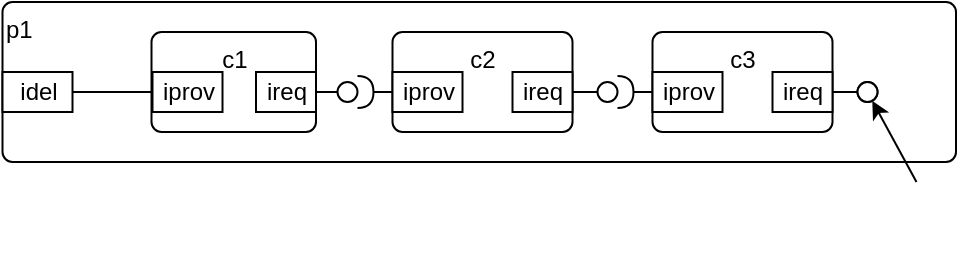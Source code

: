 <mxfile version="14.4.9" type="github">
  <diagram id="hIE5qxGhwjbF6V91mKp8" name="Page-1">
    <mxGraphModel dx="774" dy="459" grid="1" gridSize="10" guides="1" tooltips="1" connect="1" arrows="1" fold="1" page="1" pageScale="1" pageWidth="827" pageHeight="1169" math="0" shadow="0">
      <root>
        <mxCell id="0" />
        <mxCell id="1" parent="0" />
        <mxCell id="ri8X8nQAgJQ1Y70DeWKT-2" value="connV" style="html=1;" vertex="1" parent="1">
          <mxGeometry x="288.25" y="295" width="50" height="20" as="geometry" />
        </mxCell>
        <mxCell id="ri8X8nQAgJQ1Y70DeWKT-5" value="v1.1 : vehicle" style="html=1;align=center;verticalAlign=top;rounded=1;absoluteArcSize=1;arcSize=10;dashed=0;" vertex="1" parent="1">
          <mxGeometry x="287.75" y="285" width="82.25" height="50" as="geometry" />
        </mxCell>
        <mxCell id="ri8X8nQAgJQ1Y70DeWKT-6" value="connV" style="html=1;" vertex="1" parent="1">
          <mxGeometry x="288.25" y="305" width="35" height="20" as="geometry" />
        </mxCell>
        <mxCell id="ri8X8nQAgJQ1Y70DeWKT-7" value="v1.2 : vehicle" style="html=1;align=center;verticalAlign=top;rounded=1;absoluteArcSize=1;arcSize=10;dashed=0;" vertex="1" parent="1">
          <mxGeometry x="408.25" y="285" width="90" height="50" as="geometry" />
        </mxCell>
        <mxCell id="ri8X8nQAgJQ1Y70DeWKT-8" value="iprov" style="html=1;" vertex="1" parent="1">
          <mxGeometry x="408.25" y="305" width="35" height="20" as="geometry" />
        </mxCell>
        <mxCell id="ri8X8nQAgJQ1Y70DeWKT-9" value="" style="rounded=0;orthogonalLoop=1;jettySize=auto;html=1;endArrow=none;endFill=0;exitX=1;exitY=0.5;exitDx=0;exitDy=0;" edge="1" parent="1" source="ri8X8nQAgJQ1Y70DeWKT-14" target="ri8X8nQAgJQ1Y70DeWKT-11">
          <mxGeometry relative="1" as="geometry">
            <mxPoint x="383.25" y="315" as="sourcePoint" />
          </mxGeometry>
        </mxCell>
        <mxCell id="ri8X8nQAgJQ1Y70DeWKT-10" value="" style="rounded=0;orthogonalLoop=1;jettySize=auto;html=1;endArrow=halfCircle;endFill=0;endSize=6;strokeWidth=1;" edge="1" parent="1" target="ri8X8nQAgJQ1Y70DeWKT-11">
          <mxGeometry relative="1" as="geometry">
            <mxPoint x="408.25" y="315" as="sourcePoint" />
            <mxPoint x="420.75" y="315" as="targetPoint" />
          </mxGeometry>
        </mxCell>
        <mxCell id="ri8X8nQAgJQ1Y70DeWKT-11" value="" style="ellipse;whiteSpace=wrap;html=1;fontFamily=Helvetica;fontSize=12;fontColor=#000000;align=center;strokeColor=#000000;fillColor=#ffffff;points=[];aspect=fixed;resizable=0;" vertex="1" parent="1">
          <mxGeometry x="380.75" y="310" width="10" height="10" as="geometry" />
        </mxCell>
        <mxCell id="ri8X8nQAgJQ1Y70DeWKT-13" value="" style="rounded=0;orthogonalLoop=1;jettySize=auto;html=1;endArrow=halfCircle;endFill=0;endSize=6;strokeWidth=1;" edge="1" parent="1">
          <mxGeometry relative="1" as="geometry">
            <mxPoint x="271.25" y="315" as="sourcePoint" />
            <mxPoint x="271.25" y="315" as="targetPoint" />
          </mxGeometry>
        </mxCell>
        <mxCell id="ri8X8nQAgJQ1Y70DeWKT-14" value="ireq" style="html=1;" vertex="1" parent="1">
          <mxGeometry x="340" y="305" width="30" height="20" as="geometry" />
        </mxCell>
        <mxCell id="ri8X8nQAgJQ1Y70DeWKT-15" value="ireq" style="html=1;" vertex="1" parent="1">
          <mxGeometry x="468.25" y="305" width="30" height="20" as="geometry" />
        </mxCell>
        <mxCell id="ri8X8nQAgJQ1Y70DeWKT-16" value="v1.3 : vehicle" style="html=1;align=center;verticalAlign=top;rounded=1;absoluteArcSize=1;arcSize=10;dashed=0;" vertex="1" parent="1">
          <mxGeometry x="538.25" y="285" width="90" height="50" as="geometry" />
        </mxCell>
        <mxCell id="ri8X8nQAgJQ1Y70DeWKT-17" value="iprov" style="html=1;" vertex="1" parent="1">
          <mxGeometry x="538.25" y="305" width="35" height="20" as="geometry" />
        </mxCell>
        <mxCell id="ri8X8nQAgJQ1Y70DeWKT-18" value="" style="rounded=0;orthogonalLoop=1;jettySize=auto;html=1;endArrow=none;endFill=0;exitX=1;exitY=0.5;exitDx=0;exitDy=0;" edge="1" parent="1" target="ri8X8nQAgJQ1Y70DeWKT-20">
          <mxGeometry relative="1" as="geometry">
            <mxPoint x="498.25" y="315" as="sourcePoint" />
          </mxGeometry>
        </mxCell>
        <mxCell id="ri8X8nQAgJQ1Y70DeWKT-19" value="" style="rounded=0;orthogonalLoop=1;jettySize=auto;html=1;endArrow=halfCircle;endFill=0;endSize=6;strokeWidth=1;" edge="1" parent="1" target="ri8X8nQAgJQ1Y70DeWKT-20">
          <mxGeometry relative="1" as="geometry">
            <mxPoint x="538.25" y="315" as="sourcePoint" />
            <mxPoint x="550.75" y="315" as="targetPoint" />
          </mxGeometry>
        </mxCell>
        <mxCell id="ri8X8nQAgJQ1Y70DeWKT-20" value="" style="ellipse;whiteSpace=wrap;html=1;fontFamily=Helvetica;fontSize=12;fontColor=#000000;align=center;strokeColor=#000000;fillColor=#ffffff;points=[];aspect=fixed;resizable=0;" vertex="1" parent="1">
          <mxGeometry x="510.75" y="310" width="10" height="10" as="geometry" />
        </mxCell>
        <mxCell id="ri8X8nQAgJQ1Y70DeWKT-22" value="p1" style="html=1;align=left;verticalAlign=top;rounded=1;absoluteArcSize=1;arcSize=10;dashed=0;" vertex="1" parent="1">
          <mxGeometry x="213.25" y="270" width="476.75" height="80" as="geometry" />
        </mxCell>
        <mxCell id="ri8X8nQAgJQ1Y70DeWKT-23" value="connV" style="html=1;" vertex="1" parent="1">
          <mxGeometry x="288.25" y="295" width="50" height="20" as="geometry" />
        </mxCell>
        <mxCell id="ri8X8nQAgJQ1Y70DeWKT-24" value="c1" style="html=1;align=center;verticalAlign=top;rounded=1;absoluteArcSize=1;arcSize=10;dashed=0;" vertex="1" parent="1">
          <mxGeometry x="287.75" y="285" width="82.25" height="50" as="geometry" />
        </mxCell>
        <mxCell id="ri8X8nQAgJQ1Y70DeWKT-25" value="iprov" style="html=1;" vertex="1" parent="1">
          <mxGeometry x="288.25" y="305" width="35" height="20" as="geometry" />
        </mxCell>
        <mxCell id="ri8X8nQAgJQ1Y70DeWKT-26" value="c2" style="html=1;align=center;verticalAlign=top;rounded=1;absoluteArcSize=1;arcSize=10;dashed=0;" vertex="1" parent="1">
          <mxGeometry x="408.25" y="285" width="90" height="50" as="geometry" />
        </mxCell>
        <mxCell id="ri8X8nQAgJQ1Y70DeWKT-27" value="iprov" style="html=1;" vertex="1" parent="1">
          <mxGeometry x="408.25" y="305" width="35" height="20" as="geometry" />
        </mxCell>
        <mxCell id="ri8X8nQAgJQ1Y70DeWKT-28" value="" style="rounded=0;orthogonalLoop=1;jettySize=auto;html=1;endArrow=none;endFill=0;exitX=1;exitY=0.5;exitDx=0;exitDy=0;" edge="1" parent="1" source="ri8X8nQAgJQ1Y70DeWKT-33" target="ri8X8nQAgJQ1Y70DeWKT-30">
          <mxGeometry relative="1" as="geometry">
            <mxPoint x="383.25" y="315" as="sourcePoint" />
          </mxGeometry>
        </mxCell>
        <mxCell id="ri8X8nQAgJQ1Y70DeWKT-29" value="" style="rounded=0;orthogonalLoop=1;jettySize=auto;html=1;endArrow=halfCircle;endFill=0;endSize=6;strokeWidth=1;" edge="1" parent="1" target="ri8X8nQAgJQ1Y70DeWKT-30">
          <mxGeometry relative="1" as="geometry">
            <mxPoint x="408.25" y="315" as="sourcePoint" />
            <mxPoint x="420.75" y="315" as="targetPoint" />
          </mxGeometry>
        </mxCell>
        <mxCell id="ri8X8nQAgJQ1Y70DeWKT-30" value="" style="ellipse;whiteSpace=wrap;html=1;fontFamily=Helvetica;fontSize=12;fontColor=#000000;align=center;strokeColor=#000000;fillColor=#ffffff;points=[];aspect=fixed;resizable=0;" vertex="1" parent="1">
          <mxGeometry x="380.75" y="310" width="10" height="10" as="geometry" />
        </mxCell>
        <mxCell id="ri8X8nQAgJQ1Y70DeWKT-31" value="idel" style="html=1;" vertex="1" parent="1">
          <mxGeometry x="213.25" y="305" width="35" height="20" as="geometry" />
        </mxCell>
        <mxCell id="ri8X8nQAgJQ1Y70DeWKT-32" value="" style="rounded=0;orthogonalLoop=1;jettySize=auto;html=1;endArrow=halfCircle;endFill=0;endSize=6;strokeWidth=1;" edge="1" parent="1">
          <mxGeometry relative="1" as="geometry">
            <mxPoint x="271.25" y="315" as="sourcePoint" />
            <mxPoint x="271.25" y="315" as="targetPoint" />
          </mxGeometry>
        </mxCell>
        <mxCell id="ri8X8nQAgJQ1Y70DeWKT-33" value="ireq" style="html=1;" vertex="1" parent="1">
          <mxGeometry x="340" y="305" width="30" height="20" as="geometry" />
        </mxCell>
        <mxCell id="ri8X8nQAgJQ1Y70DeWKT-34" value="ireq" style="html=1;" vertex="1" parent="1">
          <mxGeometry x="468.25" y="305" width="30" height="20" as="geometry" />
        </mxCell>
        <mxCell id="ri8X8nQAgJQ1Y70DeWKT-35" value="c3" style="html=1;align=center;verticalAlign=top;rounded=1;absoluteArcSize=1;arcSize=10;dashed=0;" vertex="1" parent="1">
          <mxGeometry x="538.25" y="285" width="90" height="50" as="geometry" />
        </mxCell>
        <mxCell id="ri8X8nQAgJQ1Y70DeWKT-36" value="iprov" style="html=1;" vertex="1" parent="1">
          <mxGeometry x="538.25" y="305" width="35" height="20" as="geometry" />
        </mxCell>
        <mxCell id="ri8X8nQAgJQ1Y70DeWKT-37" value="" style="rounded=0;orthogonalLoop=1;jettySize=auto;html=1;endArrow=none;endFill=0;exitX=1;exitY=0.5;exitDx=0;exitDy=0;" edge="1" parent="1" target="ri8X8nQAgJQ1Y70DeWKT-39">
          <mxGeometry relative="1" as="geometry">
            <mxPoint x="498.25" y="315" as="sourcePoint" />
          </mxGeometry>
        </mxCell>
        <mxCell id="ri8X8nQAgJQ1Y70DeWKT-38" value="" style="rounded=0;orthogonalLoop=1;jettySize=auto;html=1;endArrow=halfCircle;endFill=0;endSize=6;strokeWidth=1;" edge="1" parent="1" target="ri8X8nQAgJQ1Y70DeWKT-39">
          <mxGeometry relative="1" as="geometry">
            <mxPoint x="538.25" y="315" as="sourcePoint" />
            <mxPoint x="550.75" y="315" as="targetPoint" />
          </mxGeometry>
        </mxCell>
        <mxCell id="ri8X8nQAgJQ1Y70DeWKT-39" value="" style="ellipse;whiteSpace=wrap;html=1;fontFamily=Helvetica;fontSize=12;fontColor=#000000;align=center;strokeColor=#000000;fillColor=#ffffff;points=[];aspect=fixed;resizable=0;" vertex="1" parent="1">
          <mxGeometry x="510.75" y="310" width="10" height="10" as="geometry" />
        </mxCell>
        <mxCell id="ri8X8nQAgJQ1Y70DeWKT-40" value="" style="endArrow=none;html=1;entryX=0;entryY=0.5;entryDx=0;entryDy=0;exitX=1;exitY=0.5;exitDx=0;exitDy=0;" edge="1" parent="1" source="ri8X8nQAgJQ1Y70DeWKT-31" target="ri8X8nQAgJQ1Y70DeWKT-25">
          <mxGeometry width="50" height="50" relative="1" as="geometry">
            <mxPoint x="251" y="318" as="sourcePoint" />
            <mxPoint x="310" y="260" as="targetPoint" />
          </mxGeometry>
        </mxCell>
        <mxCell id="ri8X8nQAgJQ1Y70DeWKT-41" value="" style="rounded=0;orthogonalLoop=1;jettySize=auto;html=1;endArrow=none;endFill=0;exitX=1;exitY=0.5;exitDx=0;exitDy=0;" edge="1" parent="1" source="ri8X8nQAgJQ1Y70DeWKT-43" target="ri8X8nQAgJQ1Y70DeWKT-42">
          <mxGeometry relative="1" as="geometry">
            <mxPoint x="643.25" y="315" as="sourcePoint" />
          </mxGeometry>
        </mxCell>
        <mxCell id="ri8X8nQAgJQ1Y70DeWKT-42" value="" style="ellipse;whiteSpace=wrap;html=1;fontFamily=Helvetica;fontSize=12;fontColor=#000000;align=center;strokeColor=#000000;fillColor=#ffffff;points=[];aspect=fixed;resizable=0;" vertex="1" parent="1">
          <mxGeometry x="640.75" y="310" width="10" height="10" as="geometry" />
        </mxCell>
        <mxCell id="ri8X8nQAgJQ1Y70DeWKT-43" value="ireq" style="html=1;" vertex="1" parent="1">
          <mxGeometry x="598.25" y="305" width="30" height="20" as="geometry" />
        </mxCell>
        <mxCell id="ri8X8nQAgJQ1Y70DeWKT-45" value="" style="ellipse;whiteSpace=wrap;html=1;fontFamily=Helvetica;fontSize=12;fontColor=#000000;align=center;strokeColor=#000000;fillColor=#ffffff;points=[];aspect=fixed;resizable=0;" vertex="1" parent="1">
          <mxGeometry x="640.75" y="310" width="10" height="10" as="geometry" />
        </mxCell>
        <mxCell id="ri8X8nQAgJQ1Y70DeWKT-48" value="" style="shape=image;html=1;verticalAlign=top;verticalLabelPosition=bottom;labelBackgroundColor=#ffffff;imageAspect=0;aspect=fixed;image=https://cdn0.iconfinder.com/data/icons/pinpoint-notifocation/48/question-outline-128.png;fillColor=#FF170F;fontColor=#FF3912;" vertex="1" parent="1">
          <mxGeometry x="650.75" y="360" width="39" height="39" as="geometry" />
        </mxCell>
        <mxCell id="ri8X8nQAgJQ1Y70DeWKT-50" value="" style="endArrow=classic;html=1;fontColor=#FF3912;exitX=0.5;exitY=0;exitDx=0;exitDy=0;" edge="1" parent="1" source="ri8X8nQAgJQ1Y70DeWKT-48" target="ri8X8nQAgJQ1Y70DeWKT-45">
          <mxGeometry width="50" height="50" relative="1" as="geometry">
            <mxPoint x="510" y="380" as="sourcePoint" />
            <mxPoint x="650" y="370" as="targetPoint" />
          </mxGeometry>
        </mxCell>
      </root>
    </mxGraphModel>
  </diagram>
</mxfile>
